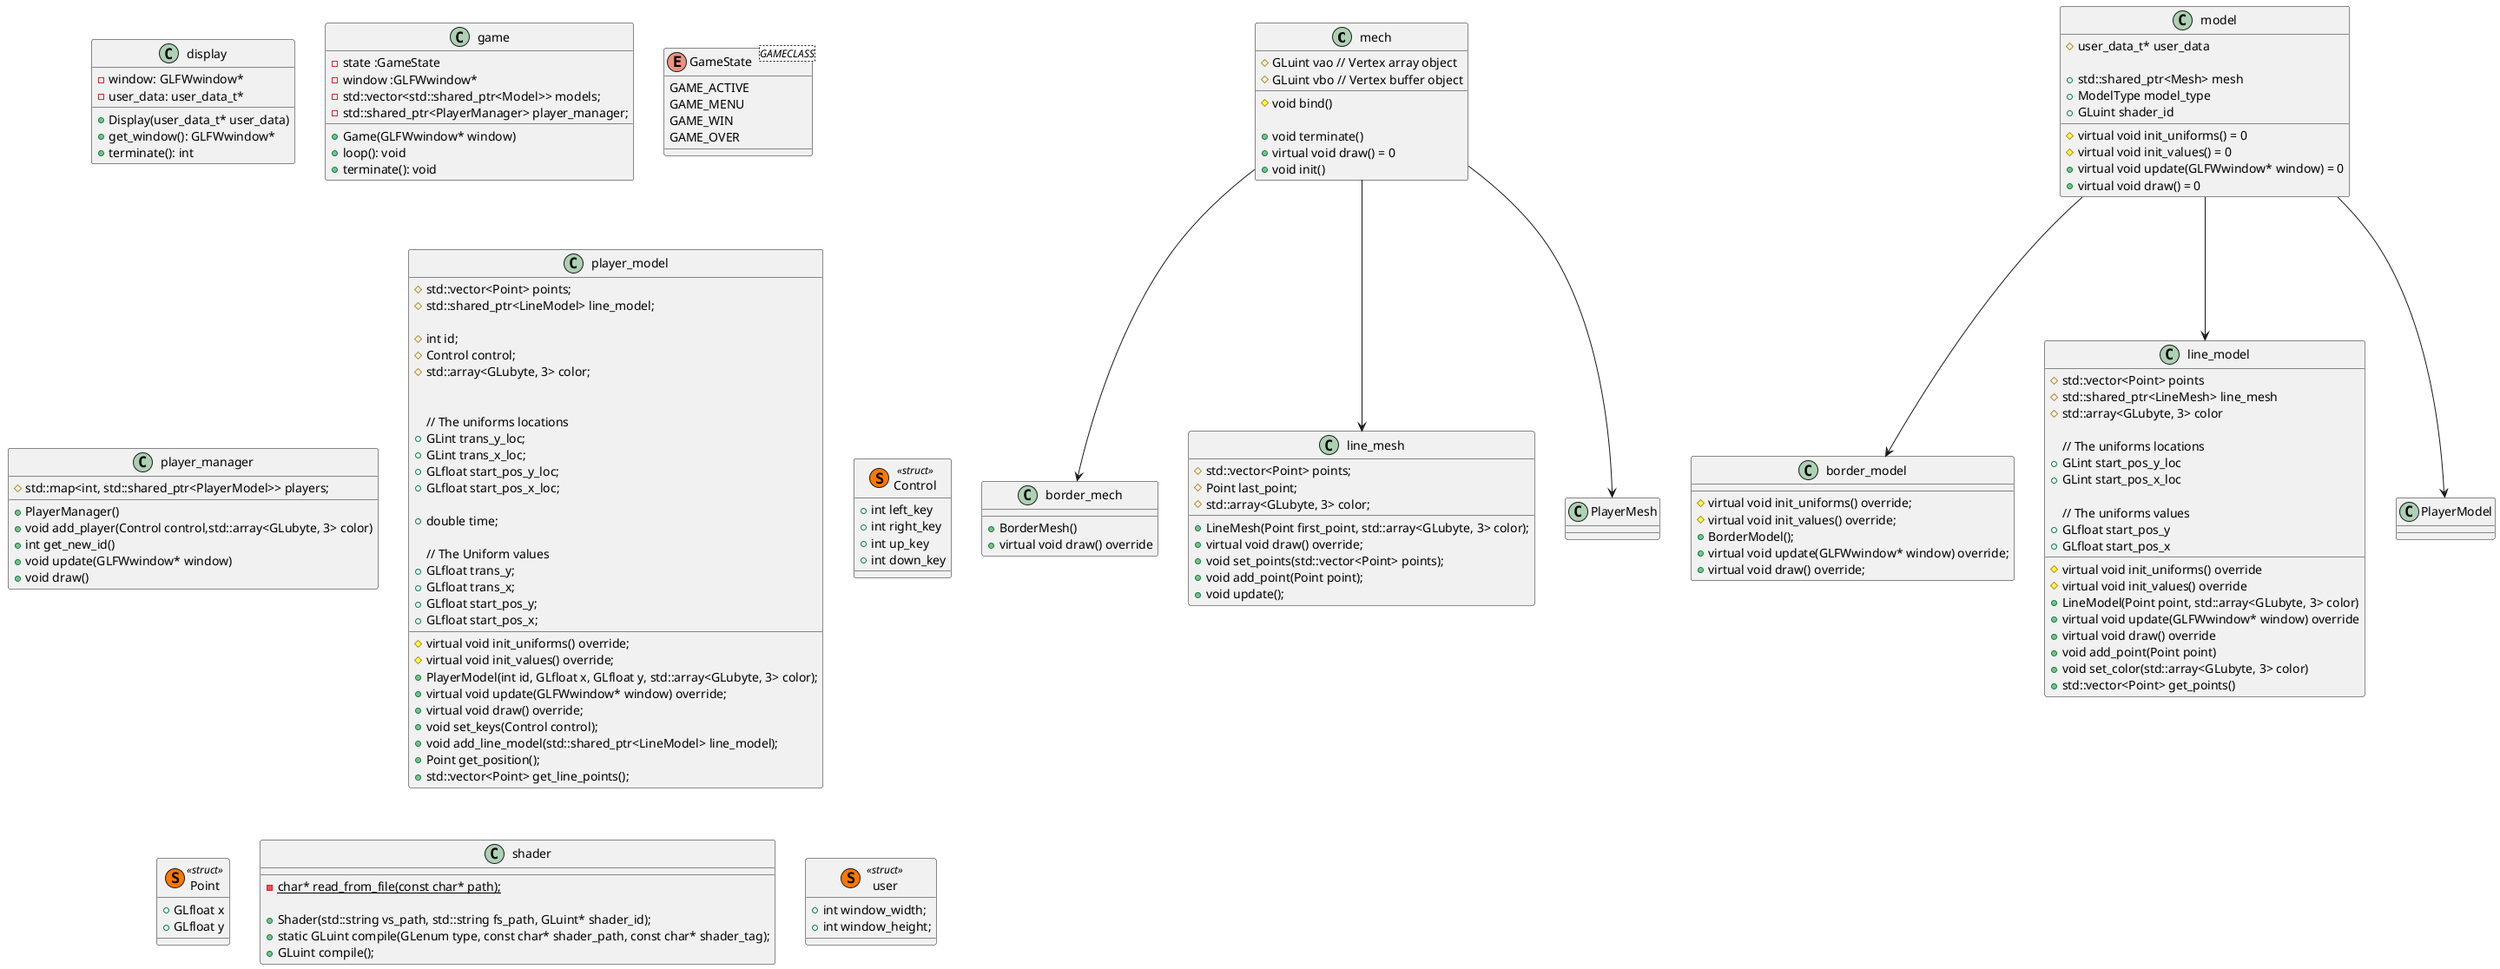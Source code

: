 @startuml

class mech 
mech --> border_mech
mech --> line_mesh
mech --> PlayerMesh

class mech {
  
    #GLuint vao // Vertex array object
	#GLuint vbo // Vertex buffer object
    #void bind() 

    +void terminate()
    +virtual void draw() = 0
    +void init()
}

class border_mech {
    +BorderMesh()
    +virtual void draw() override
}

class border_model {

    #virtual void init_uniforms() override;
    #virtual void init_values() override;
   
    +BorderModel();
    +virtual void update(GLFWwindow* window) override;
    +virtual void draw() override;
}
class display {
    - window: GLFWwindow* 
    - user_data: user_data_t* 

    + Display(user_data_t* user_data)
    + get_window(): GLFWwindow*
    + terminate(): int
}
class game {
 
    - state :GameState
    - window :GLFWwindow*
    -std::vector<std::shared_ptr<Model>> models;
    -std::shared_ptr<PlayerManager> player_manager;

    +Game(GLFWwindow* window)
    +loop(): void
    +terminate(): void
} 
    enum GameState<GAMECLASS> {
    GAME_ACTIVE
    GAME_MENU
    GAME_WIN
    GAME_OVER
}

class line_mesh {

    #std::vector<Point> points;
    #Point last_point;
    #std::array<GLubyte, 3> color;    

    +LineMesh(Point first_point, std::array<GLubyte, 3> color);
    +virtual void draw() override;
    +void set_points(std::vector<Point> points);
    +void add_point(Point point);
    +void update();
}
class line_model {
  
    #virtual void init_uniforms() override
    #virtual void init_values() override
    #std::vector<Point> points
    #std::shared_ptr<LineMesh> line_mesh
    #std::array<GLubyte, 3> color

    // The uniforms locations
    +GLint start_pos_y_loc
    +GLint start_pos_x_loc

    // The uniforms values
    +GLfloat start_pos_y
    +GLfloat start_pos_x

    +LineModel(Point point, std::array<GLubyte, 3> color)
    +virtual void update(GLFWwindow* window) override
    +virtual void draw() override
    +void add_point(Point point)
    +void set_color(std::array<GLubyte, 3> color)
    +std::vector<Point> get_points()
}
class model
model --> border_model
model --> line_model
model --> PlayerModel
class model {
 
    #user_data_t* user_data
    #virtual void init_uniforms() = 0
    #virtual void init_values() = 0

    +std::shared_ptr<Mesh> mesh
    +ModelType model_type
    +GLuint shader_id
    +virtual void update(GLFWwindow* window) = 0
    +virtual void draw() = 0
}
class player_manager {
   
    #std::map<int, std::shared_ptr<PlayerModel>> players;
   
    +PlayerManager()
    +void add_player(Control control,std::array<GLubyte, 3> color)
    +int get_new_id()
    +void update(GLFWwindow* window)
    +void draw()
}
class player_model {
       
    #virtual void init_uniforms() override;
    #virtual void init_values() override;

    #std::vector<Point> points;
    #std::shared_ptr<LineModel> line_model;

    #int id;
    #Control control;
    #std::array<GLubyte, 3> color;

   
    // The uniforms locations
    +GLint trans_y_loc;
    +GLint trans_x_loc;
    +GLfloat start_pos_y_loc;
    +GLfloat start_pos_x_loc;

    +double time;

    // The Uniform values
    +GLfloat trans_y;
    +GLfloat trans_x;
    +GLfloat start_pos_y;
    +GLfloat start_pos_x;

    +PlayerModel(int id, GLfloat x, GLfloat y, std::array<GLubyte, 3> color);
    +virtual void update(GLFWwindow* window) override;
    +virtual void draw() override;
    +void set_keys(Control control);
    +void add_line_model(std::shared_ptr<LineModel> line_model);
    +Point get_position();
    +std::vector<Point> get_line_points();
}
class Control<<(S,#FF7700)struct>>{
    +int left_key 
    +int right_key
    +int up_key
    +int down_key
}
class Point <<(S,#FF7700)struct>> {
    +GLfloat x
    +GLfloat y
}
class shader {
      
    -{static} char* read_from_file(const char* path);

    +Shader(std::string vs_path, std::string fs_path, GLuint* shader_id);
    +static GLuint compile(GLenum type, const char* shader_path, const char* shader_tag);
    +GLuint compile();
}
class user<<(S,#FF7700)struct>> {
    +int window_width;
    +int window_height;
}

@enduml